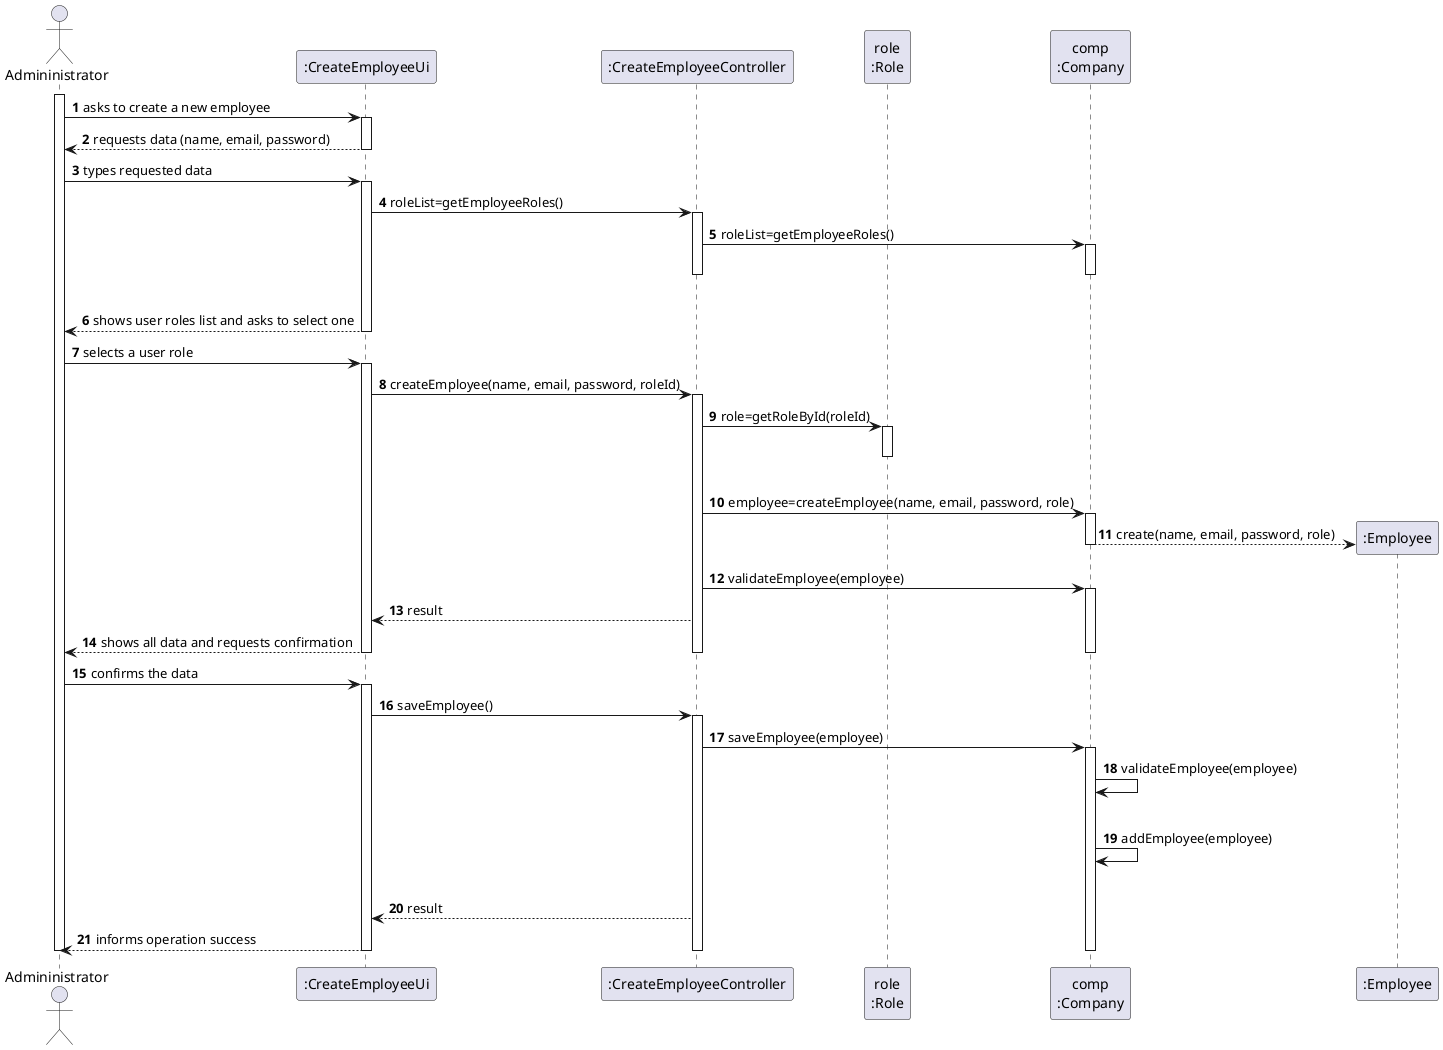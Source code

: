 @startuml US10_SD
autonumber
' hide footbox
actor "Admininistrator" as admin

participant ":CreateEmployeeUi" as empUi
participant ":CreateEmployeeController" as empController
participant "role\n:Role" as role
participant "comp\n:Company" as comp
participant ":Employee" as emp

activate admin
admin -> empUi : asks to create a new employee
activate empUi
empUi --> admin : requests data (name, email, password)
deactivate empUi

admin -> empUi : types requested data
activate empUi

empUi -> empController : roleList=getEmployeeRoles()
activate empController

empController -> comp : roleList=getEmployeeRoles()
activate comp
|||
deactivate comp
deactivate empController

empUi --> admin : shows user roles list and asks to select one
deactivate empUi

admin -> empUi : selects a user role
activate empUi

empUi -> empController : createEmployee(name, email, password, roleId)
activate empController

empController -> role : role=getRoleById(roleId)
activate role
|||
deactivate role

empController -> comp: employee=createEmployee(name, email, password, role)
activate comp

comp --> emp**: create(name, email, password, role)
deactivate comp
empController -> comp: validateEmployee(employee)

activate comp
empController --> empUi: result
empUi --> admin: shows all data and requests confirmation
deactivate comp
deactivate empController
deactivate empUi

admin -> empUi : confirms the data
activate empUi
empUi -> empController : saveEmployee()
activate empController

empController -> comp : saveEmployee(employee)
activate comp

comp -> comp: validateEmployee(employee)
|||
comp -> comp: addEmployee(employee)
|||

empController --> empUi: result

empUi --> admin : informs operation success
deactivate comp
deactivate empController
deactivate empUi

deactivate admin

@enduml
